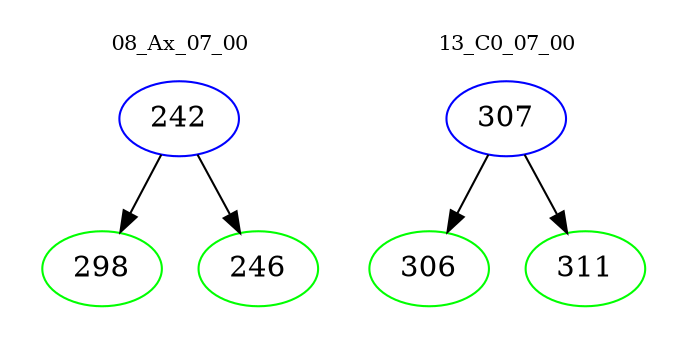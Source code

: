 digraph{
subgraph cluster_0 {
color = white
label = "08_Ax_07_00";
fontsize=10;
T0_242 [label="242", color="blue"]
T0_242 -> T0_298 [color="black"]
T0_298 [label="298", color="green"]
T0_242 -> T0_246 [color="black"]
T0_246 [label="246", color="green"]
}
subgraph cluster_1 {
color = white
label = "13_C0_07_00";
fontsize=10;
T1_307 [label="307", color="blue"]
T1_307 -> T1_306 [color="black"]
T1_306 [label="306", color="green"]
T1_307 -> T1_311 [color="black"]
T1_311 [label="311", color="green"]
}
}
